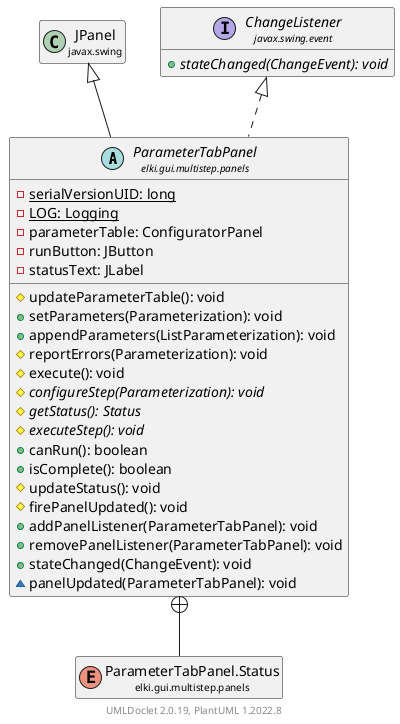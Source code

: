 @startuml
    remove .*\.(Instance|Par|Parameterizer|Factory)$
    set namespaceSeparator none
    hide empty fields
    hide empty methods

    abstract class "<size:14>ParameterTabPanel\n<size:10>elki.gui.multistep.panels" as elki.gui.multistep.panels.ParameterTabPanel [[ParameterTabPanel.html]] {
        {static} -serialVersionUID: long
        {static} -LOG: Logging
        -parameterTable: ConfiguratorPanel
        -runButton: JButton
        -statusText: JLabel
        #updateParameterTable(): void
        +setParameters(Parameterization): void
        +appendParameters(ListParameterization): void
        #reportErrors(Parameterization): void
        #execute(): void
        {abstract} #configureStep(Parameterization): void
        {abstract} #getStatus(): Status
        {abstract} #executeStep(): void
        +canRun(): boolean
        +isComplete(): boolean
        #updateStatus(): void
        #firePanelUpdated(): void
        +addPanelListener(ParameterTabPanel): void
        +removePanelListener(ParameterTabPanel): void
        +stateChanged(ChangeEvent): void
        ~panelUpdated(ParameterTabPanel): void
    }

    class "<size:14>JPanel\n<size:10>javax.swing" as javax.swing.JPanel
    interface "<size:14>ChangeListener\n<size:10>javax.swing.event" as javax.swing.event.ChangeListener {
        {abstract} +stateChanged(ChangeEvent): void
    }
    enum "<size:14>ParameterTabPanel.Status\n<size:10>elki.gui.multistep.panels" as elki.gui.multistep.panels.ParameterTabPanel.Status [[ParameterTabPanel.Status.html]]

    javax.swing.JPanel <|-- elki.gui.multistep.panels.ParameterTabPanel
    javax.swing.event.ChangeListener <|.. elki.gui.multistep.panels.ParameterTabPanel
    elki.gui.multistep.panels.ParameterTabPanel +-- elki.gui.multistep.panels.ParameterTabPanel.Status

    center footer UMLDoclet 2.0.19, PlantUML 1.2022.8
@enduml
